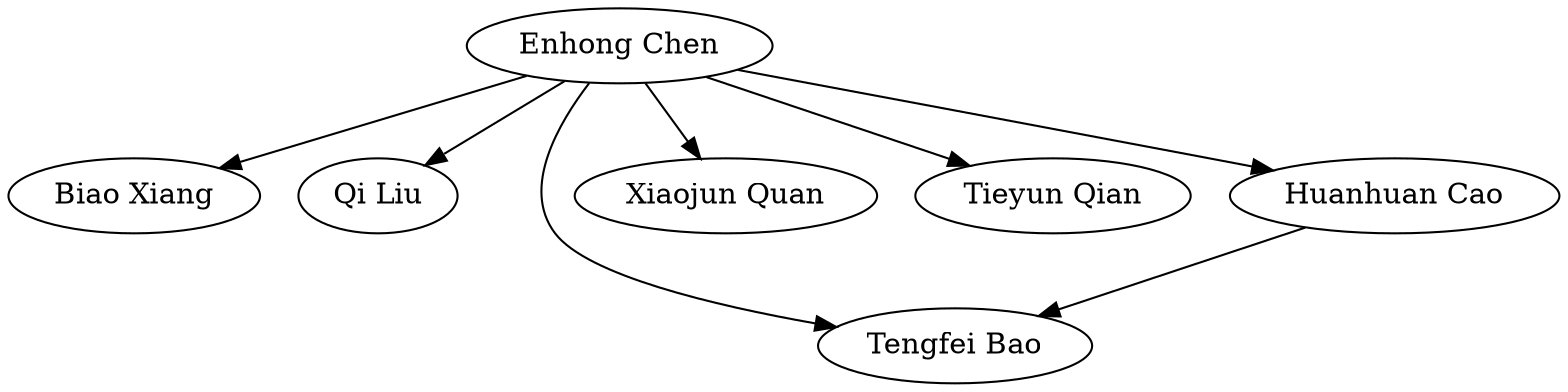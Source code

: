 strict digraph G{
"Enhong Chen" -> "Biao Xiang"
"Enhong Chen" -> "Qi Liu"
"Enhong Chen" -> "Tengfei Bao"
"Enhong Chen" -> "Xiaojun Quan"
"Enhong Chen" -> "Tieyun Qian"
"Enhong Chen" -> "Huanhuan Cao"
"Huanhuan Cao" -> "Tengfei Bao"
}